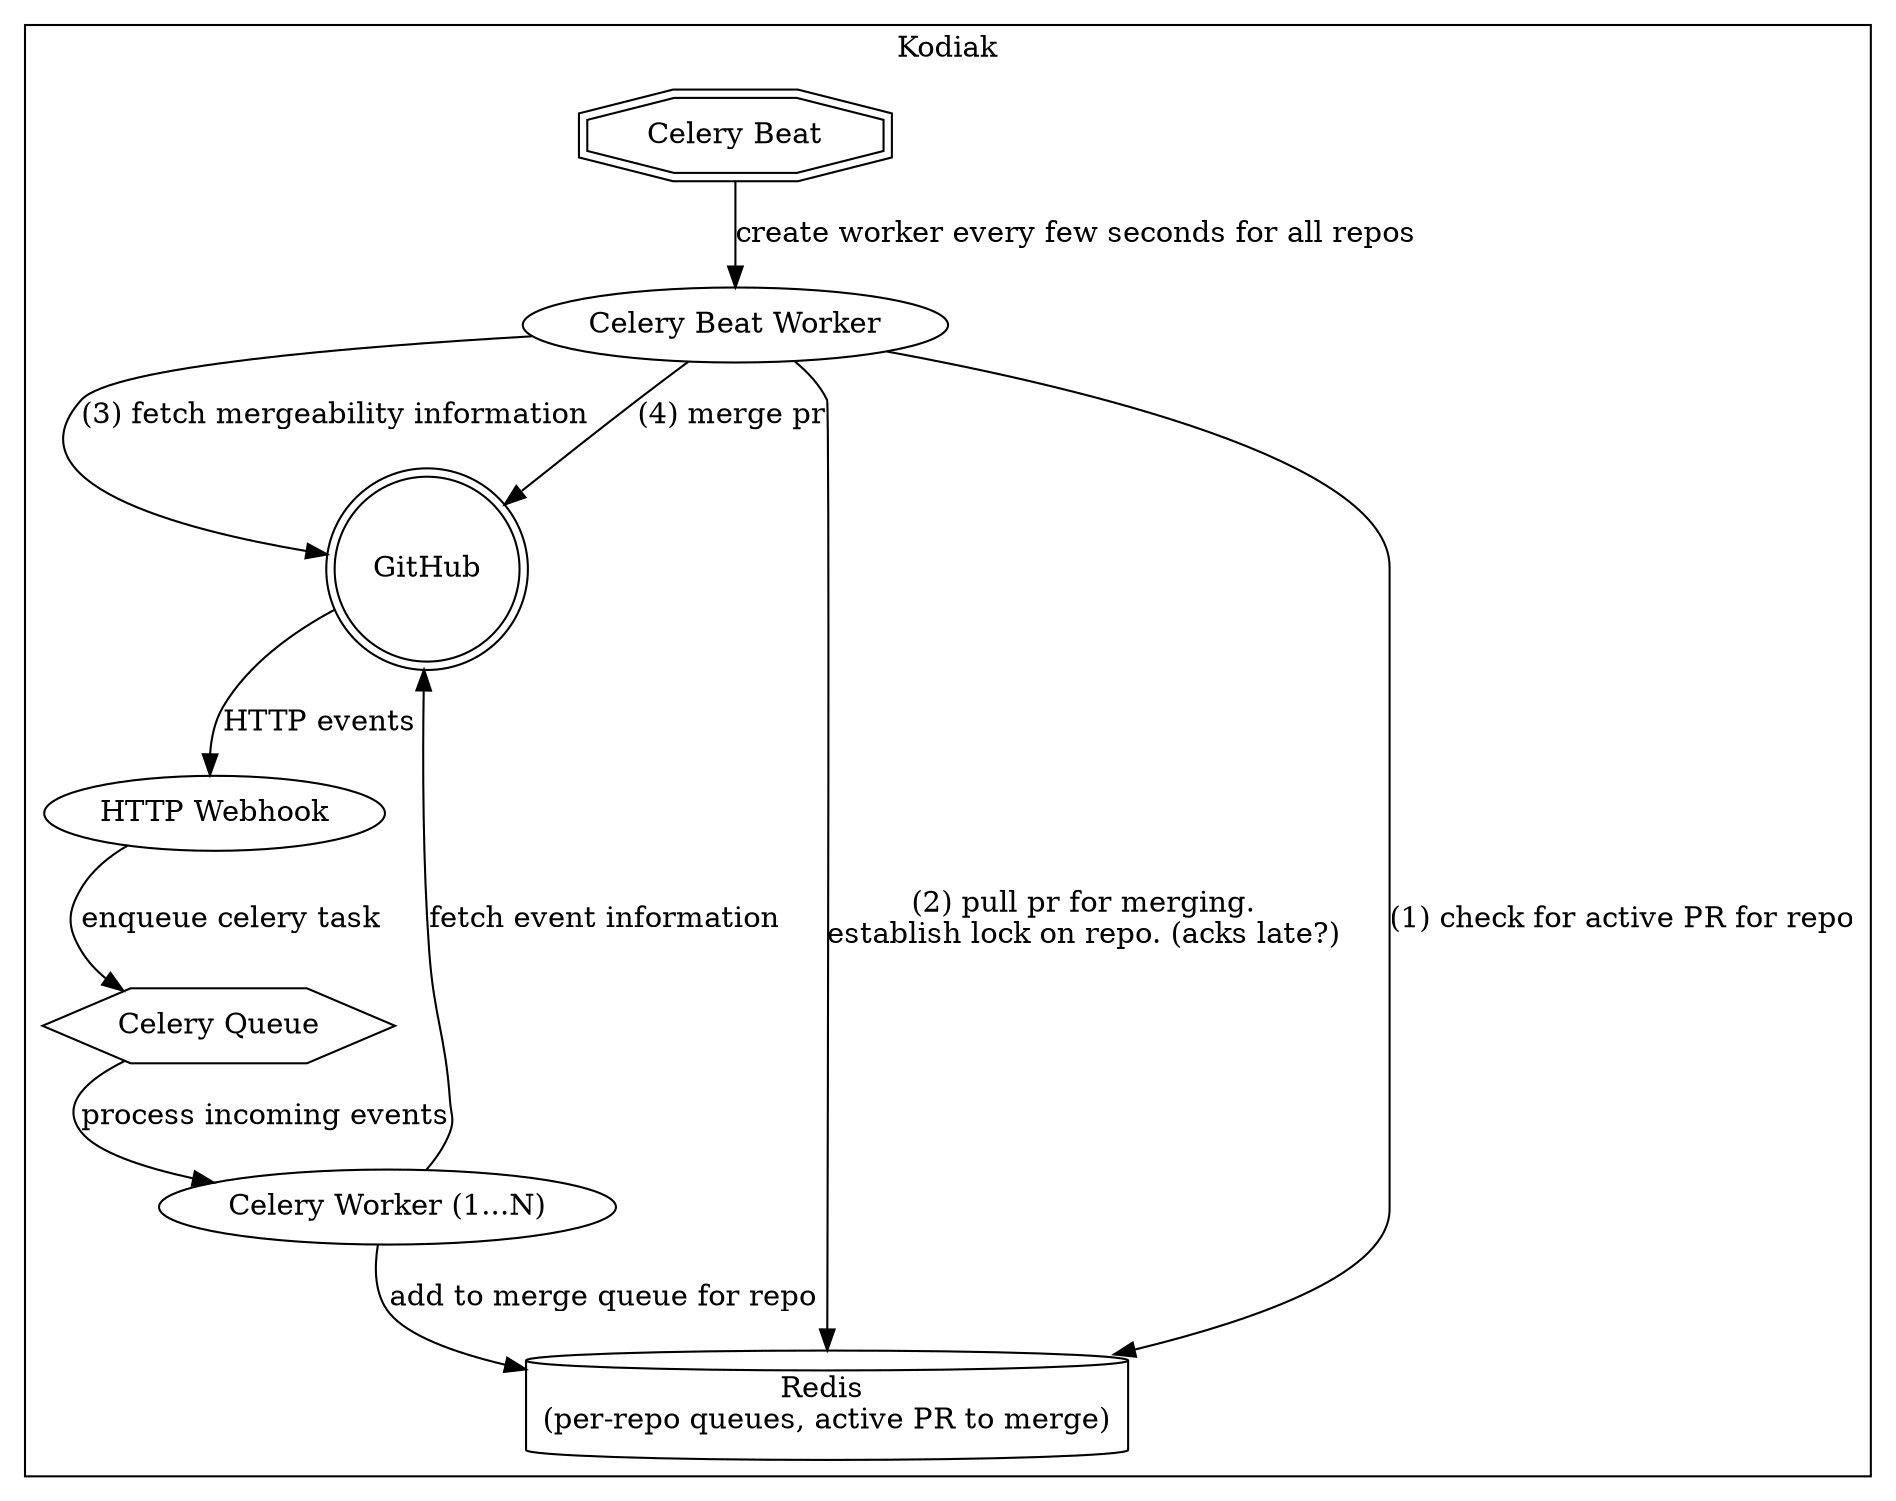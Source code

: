 digraph Kodiak {

  "GitHub"[shape=doublecircle]

  "GitHub" -> "HTTP Webhook"[label="HTTP events", weight=0]
  
  
  // NOTES
  // - Must lock per repo within celery job. If we use beat, we can just skip
  //   processing a queue if there is a lock
  // - How do we prevent deadlock for a repo? A job could take a lock and never finish?
  //   + We may be able to use the Redlock and extend the timeout as we process the job.
  // - In the cron job we take a lock on our repo, take first PR, process, update, and try to merge.
  // - Creating a celery job per webhook event may be too much. We probably want
  //
  
  
  // Non blocking solution
  // - the default celery idea would have a celery task running coninuously
  //   until a PR could be merged. We would update a PR, wait for status checks,
  //   looping at the same time. We can be more efficient!
  // - the better solution is to store an "active" merge item for a repo. When
  //   we process a repo queue, we'll move the first item into an "active" merge
  //   location. Instead of looping when we want to update and merge a PR, we'll
  //   check this location, letting the celery cron jobs to the looping!


  subgraph cluster_kodiak {
    label = "Kodiak"

    "HTTP Webhook" -> Celery [label="enqueue celery task", weight=0]
    Celery [shape=hexagon, label="Celery Queue"]
    
    "Celery Worker" [label="Celery Worker (1...N)"]
    "Celery" -> "Celery Worker" [label="process incoming events"]
    "Celery Worker" -> "GitHub"[label="fetch event information"]
    "Celery Worker" -> Redis[label="add to merge queue for repo"]
    
    "Celery Beat" [shape=doubleoctagon]
    
    "Celery Beat" -> "Celery Beat Worker" [label="create worker every few seconds for all repos"]
    "Celery Beat Worker" -> "Redis" [label="(2) pull pr for merging.\nestablish lock on repo. (acks late?)"]
    "Celery Beat Worker" -> Redis [label="(1) check for active PR for repo"]
    "Celery Beat Worker" -> "GitHub" [label="(3) fetch mergeability information"]
    "Celery Beat Worker" -> "GitHub" [label="(4) merge pr"]
    
    Redis [shape=cylinder, label="Redis \n(per-repo queues, active PR to merge)"]

  }

}
